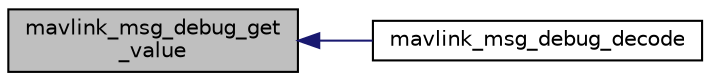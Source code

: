 digraph "mavlink_msg_debug_get_value"
{
 // INTERACTIVE_SVG=YES
  edge [fontname="Helvetica",fontsize="10",labelfontname="Helvetica",labelfontsize="10"];
  node [fontname="Helvetica",fontsize="10",shape=record];
  rankdir="LR";
  Node1 [label="mavlink_msg_debug_get\l_value",height=0.2,width=0.4,color="black", fillcolor="grey75", style="filled" fontcolor="black"];
  Node1 -> Node2 [dir="back",color="midnightblue",fontsize="10",style="solid",fontname="Helvetica"];
  Node2 [label="mavlink_msg_debug_decode",height=0.2,width=0.4,color="black", fillcolor="white", style="filled",URL="$v1_80_2common_2mavlink__msg__debug_8h.html#a758c41a18df8c12a2aa309170f1ebc08",tooltip="Decode a debug message into a struct. "];
}
